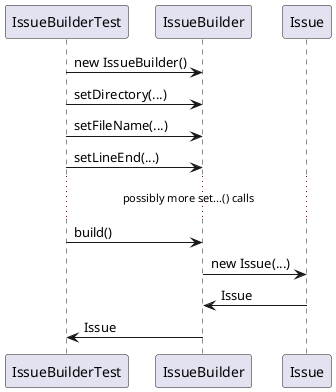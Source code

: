 @startuml
participant IssueBuilderTest as test
participant IssueBuilder as ib
participant Issue as issue

test -> ib: new IssueBuilder()
test -> ib: setDirectory(...)
test -> ib: setFileName(...)
test -> ib: setLineEnd(...)

... possibly more set...() calls...

test -> ib: build()
ib -> issue: new Issue(...)
issue -> ib: Issue
ib -> test: Issue
@enduml